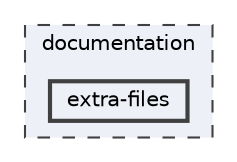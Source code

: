 digraph "documentation/extra-files"
{
 // LATEX_PDF_SIZE
  bgcolor="transparent";
  edge [fontname=Helvetica,fontsize=10,labelfontname=Helvetica,labelfontsize=10];
  node [fontname=Helvetica,fontsize=10,shape=box,height=0.2,width=0.4];
  compound=true
  subgraph clusterdir_138aff360eb965c43b94267b8d1ce09e {
    graph [ bgcolor="#edf0f7", pencolor="grey25", label="documentation", fontname=Helvetica,fontsize=10 style="filled,dashed", URL="dir_138aff360eb965c43b94267b8d1ce09e.html",tooltip=""]
  dir_c2eeac88a826a1195bc90d2367683292 [label="extra-files", fillcolor="#edf0f7", color="grey25", style="filled,bold", URL="dir_c2eeac88a826a1195bc90d2367683292.html",tooltip=""];
  }
}
